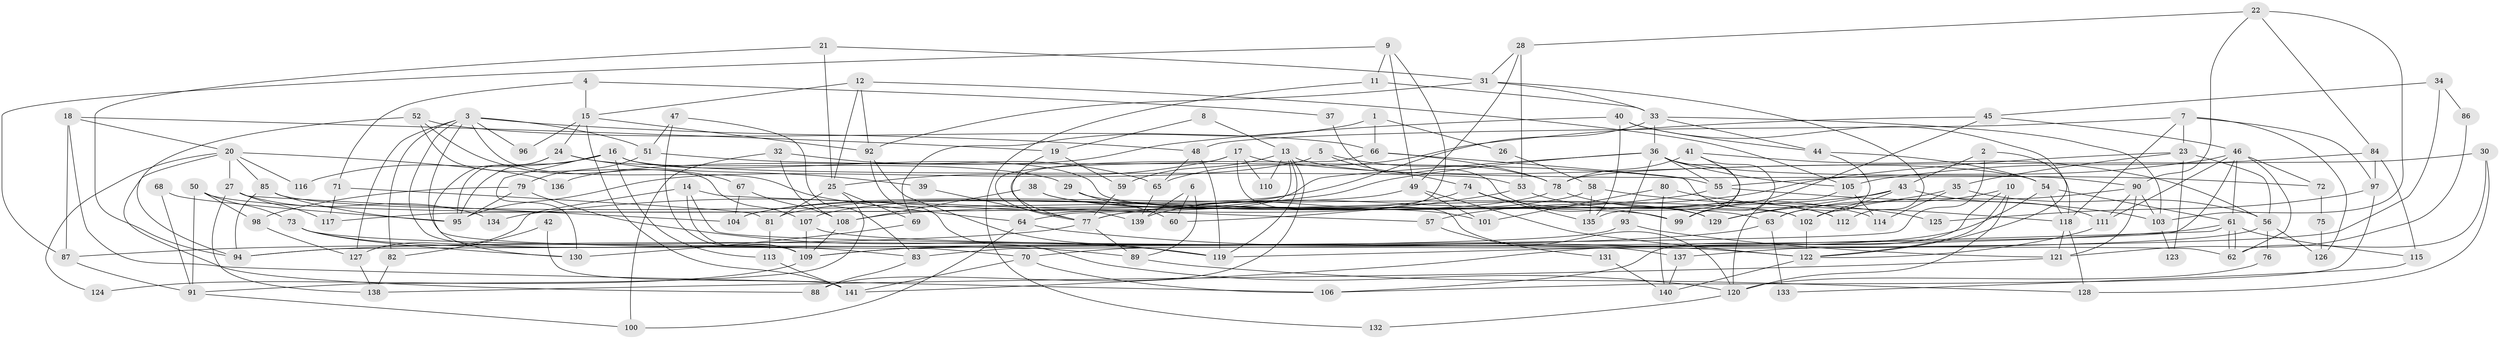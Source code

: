 // Generated by graph-tools (version 1.1) at 2025/51/03/09/25 04:51:21]
// undirected, 141 vertices, 282 edges
graph export_dot {
graph [start="1"]
  node [color=gray90,style=filled];
  1;
  2;
  3;
  4;
  5;
  6;
  7;
  8;
  9;
  10;
  11;
  12;
  13;
  14;
  15;
  16;
  17;
  18;
  19;
  20;
  21;
  22;
  23;
  24;
  25;
  26;
  27;
  28;
  29;
  30;
  31;
  32;
  33;
  34;
  35;
  36;
  37;
  38;
  39;
  40;
  41;
  42;
  43;
  44;
  45;
  46;
  47;
  48;
  49;
  50;
  51;
  52;
  53;
  54;
  55;
  56;
  57;
  58;
  59;
  60;
  61;
  62;
  63;
  64;
  65;
  66;
  67;
  68;
  69;
  70;
  71;
  72;
  73;
  74;
  75;
  76;
  77;
  78;
  79;
  80;
  81;
  82;
  83;
  84;
  85;
  86;
  87;
  88;
  89;
  90;
  91;
  92;
  93;
  94;
  95;
  96;
  97;
  98;
  99;
  100;
  101;
  102;
  103;
  104;
  105;
  106;
  107;
  108;
  109;
  110;
  111;
  112;
  113;
  114;
  115;
  116;
  117;
  118;
  119;
  120;
  121;
  122;
  123;
  124;
  125;
  126;
  127;
  128;
  129;
  130;
  131;
  132;
  133;
  134;
  135;
  136;
  137;
  138;
  139;
  140;
  141;
  1 -- 66;
  1 -- 69;
  1 -- 26;
  2 -- 94;
  2 -- 118;
  2 -- 43;
  3 -- 48;
  3 -- 127;
  3 -- 51;
  3 -- 64;
  3 -- 70;
  3 -- 82;
  3 -- 96;
  3 -- 109;
  4 -- 71;
  4 -- 15;
  4 -- 37;
  5 -- 74;
  5 -- 78;
  5 -- 95;
  6 -- 89;
  6 -- 60;
  6 -- 139;
  7 -- 48;
  7 -- 118;
  7 -- 23;
  7 -- 97;
  7 -- 126;
  8 -- 13;
  8 -- 19;
  9 -- 49;
  9 -- 77;
  9 -- 11;
  9 -- 87;
  10 -- 120;
  10 -- 106;
  10 -- 63;
  10 -- 122;
  11 -- 33;
  11 -- 132;
  12 -- 25;
  12 -- 15;
  12 -- 92;
  12 -- 105;
  13 -- 54;
  13 -- 64;
  13 -- 59;
  13 -- 88;
  13 -- 110;
  13 -- 119;
  14 -- 62;
  14 -- 109;
  14 -- 57;
  14 -- 127;
  15 -- 24;
  15 -- 92;
  15 -- 96;
  15 -- 141;
  16 -- 95;
  16 -- 102;
  16 -- 53;
  16 -- 113;
  16 -- 116;
  16 -- 130;
  17 -- 77;
  17 -- 120;
  17 -- 25;
  17 -- 72;
  17 -- 110;
  18 -- 19;
  18 -- 87;
  18 -- 20;
  18 -- 106;
  19 -- 59;
  19 -- 139;
  20 -- 85;
  20 -- 27;
  20 -- 88;
  20 -- 116;
  20 -- 124;
  20 -- 136;
  21 -- 94;
  21 -- 25;
  21 -- 31;
  22 -- 103;
  22 -- 28;
  22 -- 84;
  22 -- 90;
  23 -- 56;
  23 -- 35;
  23 -- 57;
  23 -- 123;
  24 -- 130;
  24 -- 95;
  24 -- 29;
  24 -- 39;
  25 -- 91;
  25 -- 69;
  25 -- 81;
  26 -- 58;
  27 -- 104;
  27 -- 117;
  27 -- 134;
  27 -- 138;
  28 -- 49;
  28 -- 31;
  28 -- 53;
  29 -- 63;
  29 -- 60;
  30 -- 62;
  30 -- 78;
  30 -- 128;
  31 -- 33;
  31 -- 92;
  31 -- 112;
  32 -- 65;
  32 -- 108;
  32 -- 100;
  33 -- 44;
  33 -- 36;
  33 -- 103;
  33 -- 104;
  34 -- 137;
  34 -- 45;
  34 -- 86;
  35 -- 114;
  35 -- 56;
  35 -- 129;
  36 -- 93;
  36 -- 90;
  36 -- 55;
  36 -- 99;
  36 -- 105;
  36 -- 117;
  36 -- 134;
  37 -- 129;
  38 -- 108;
  38 -- 129;
  38 -- 101;
  39 -- 77;
  40 -- 44;
  40 -- 122;
  40 -- 135;
  40 -- 136;
  41 -- 56;
  41 -- 78;
  41 -- 99;
  41 -- 135;
  42 -- 141;
  42 -- 82;
  43 -- 111;
  43 -- 102;
  43 -- 108;
  43 -- 129;
  44 -- 63;
  44 -- 54;
  45 -- 46;
  45 -- 99;
  45 -- 65;
  46 -- 61;
  46 -- 55;
  46 -- 62;
  46 -- 72;
  46 -- 83;
  46 -- 111;
  47 -- 83;
  47 -- 51;
  47 -- 109;
  48 -- 65;
  48 -- 119;
  49 -- 104;
  49 -- 122;
  49 -- 101;
  50 -- 91;
  50 -- 99;
  50 -- 73;
  50 -- 98;
  51 -- 55;
  51 -- 79;
  52 -- 94;
  52 -- 66;
  52 -- 67;
  52 -- 107;
  53 -- 60;
  53 -- 114;
  54 -- 141;
  54 -- 61;
  54 -- 118;
  55 -- 103;
  55 -- 77;
  56 -- 70;
  56 -- 76;
  56 -- 126;
  57 -- 131;
  58 -- 135;
  58 -- 107;
  58 -- 125;
  59 -- 77;
  61 -- 62;
  61 -- 62;
  61 -- 119;
  61 -- 94;
  61 -- 115;
  63 -- 109;
  63 -- 133;
  64 -- 122;
  64 -- 100;
  65 -- 139;
  66 -- 77;
  66 -- 112;
  66 -- 78;
  67 -- 108;
  67 -- 104;
  68 -- 91;
  68 -- 95;
  69 -- 130;
  70 -- 106;
  70 -- 141;
  71 -- 117;
  71 -- 81;
  72 -- 75;
  73 -- 83;
  73 -- 89;
  73 -- 130;
  74 -- 99;
  74 -- 135;
  74 -- 139;
  75 -- 126;
  76 -- 120;
  77 -- 89;
  77 -- 87;
  78 -- 81;
  78 -- 112;
  79 -- 119;
  79 -- 95;
  79 -- 98;
  80 -- 101;
  80 -- 118;
  80 -- 140;
  81 -- 113;
  82 -- 138;
  83 -- 88;
  84 -- 105;
  84 -- 97;
  84 -- 115;
  85 -- 95;
  85 -- 102;
  85 -- 94;
  86 -- 121;
  87 -- 91;
  89 -- 128;
  90 -- 102;
  90 -- 103;
  90 -- 111;
  90 -- 121;
  91 -- 100;
  92 -- 119;
  92 -- 120;
  93 -- 109;
  93 -- 121;
  97 -- 106;
  97 -- 125;
  98 -- 127;
  102 -- 122;
  103 -- 123;
  105 -- 114;
  105 -- 120;
  107 -- 109;
  107 -- 137;
  108 -- 109;
  109 -- 124;
  111 -- 122;
  113 -- 141;
  115 -- 133;
  118 -- 121;
  118 -- 128;
  120 -- 132;
  121 -- 138;
  122 -- 140;
  127 -- 138;
  131 -- 140;
  137 -- 140;
}
